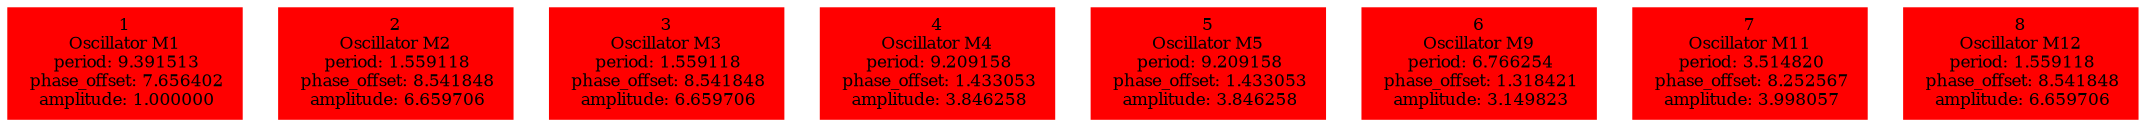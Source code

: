  digraph g{ forcelabels=true;
1 [label=<1<BR />Oscillator M1<BR /> period: 9.391513<BR /> phase_offset: 7.656402<BR /> amplitude: 1.000000>, shape=box,color=red,style=filled,fontsize=8];2 [label=<2<BR />Oscillator M2<BR /> period: 1.559118<BR /> phase_offset: 8.541848<BR /> amplitude: 6.659706>, shape=box,color=red,style=filled,fontsize=8];3 [label=<3<BR />Oscillator M3<BR /> period: 1.559118<BR /> phase_offset: 8.541848<BR /> amplitude: 6.659706>, shape=box,color=red,style=filled,fontsize=8];4 [label=<4<BR />Oscillator M4<BR /> period: 9.209158<BR /> phase_offset: 1.433053<BR /> amplitude: 3.846258>, shape=box,color=red,style=filled,fontsize=8];5 [label=<5<BR />Oscillator M5<BR /> period: 9.209158<BR /> phase_offset: 1.433053<BR /> amplitude: 3.846258>, shape=box,color=red,style=filled,fontsize=8];6 [label=<6<BR />Oscillator M9<BR /> period: 6.766254<BR /> phase_offset: 1.318421<BR /> amplitude: 3.149823>, shape=box,color=red,style=filled,fontsize=8];7 [label=<7<BR />Oscillator M11<BR /> period: 3.514820<BR /> phase_offset: 8.252567<BR /> amplitude: 3.998057>, shape=box,color=red,style=filled,fontsize=8];8 [label=<8<BR />Oscillator M12<BR /> period: 1.559118<BR /> phase_offset: 8.541848<BR /> amplitude: 6.659706>, shape=box,color=red,style=filled,fontsize=8]; }
